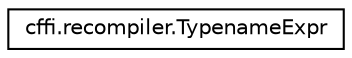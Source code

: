 digraph "Graphical Class Hierarchy"
{
 // LATEX_PDF_SIZE
  edge [fontname="Helvetica",fontsize="10",labelfontname="Helvetica",labelfontsize="10"];
  node [fontname="Helvetica",fontsize="10",shape=record];
  rankdir="LR";
  Node0 [label="cffi.recompiler.TypenameExpr",height=0.2,width=0.4,color="black", fillcolor="white", style="filled",URL="$classcffi_1_1recompiler_1_1TypenameExpr.html",tooltip=" "];
}
